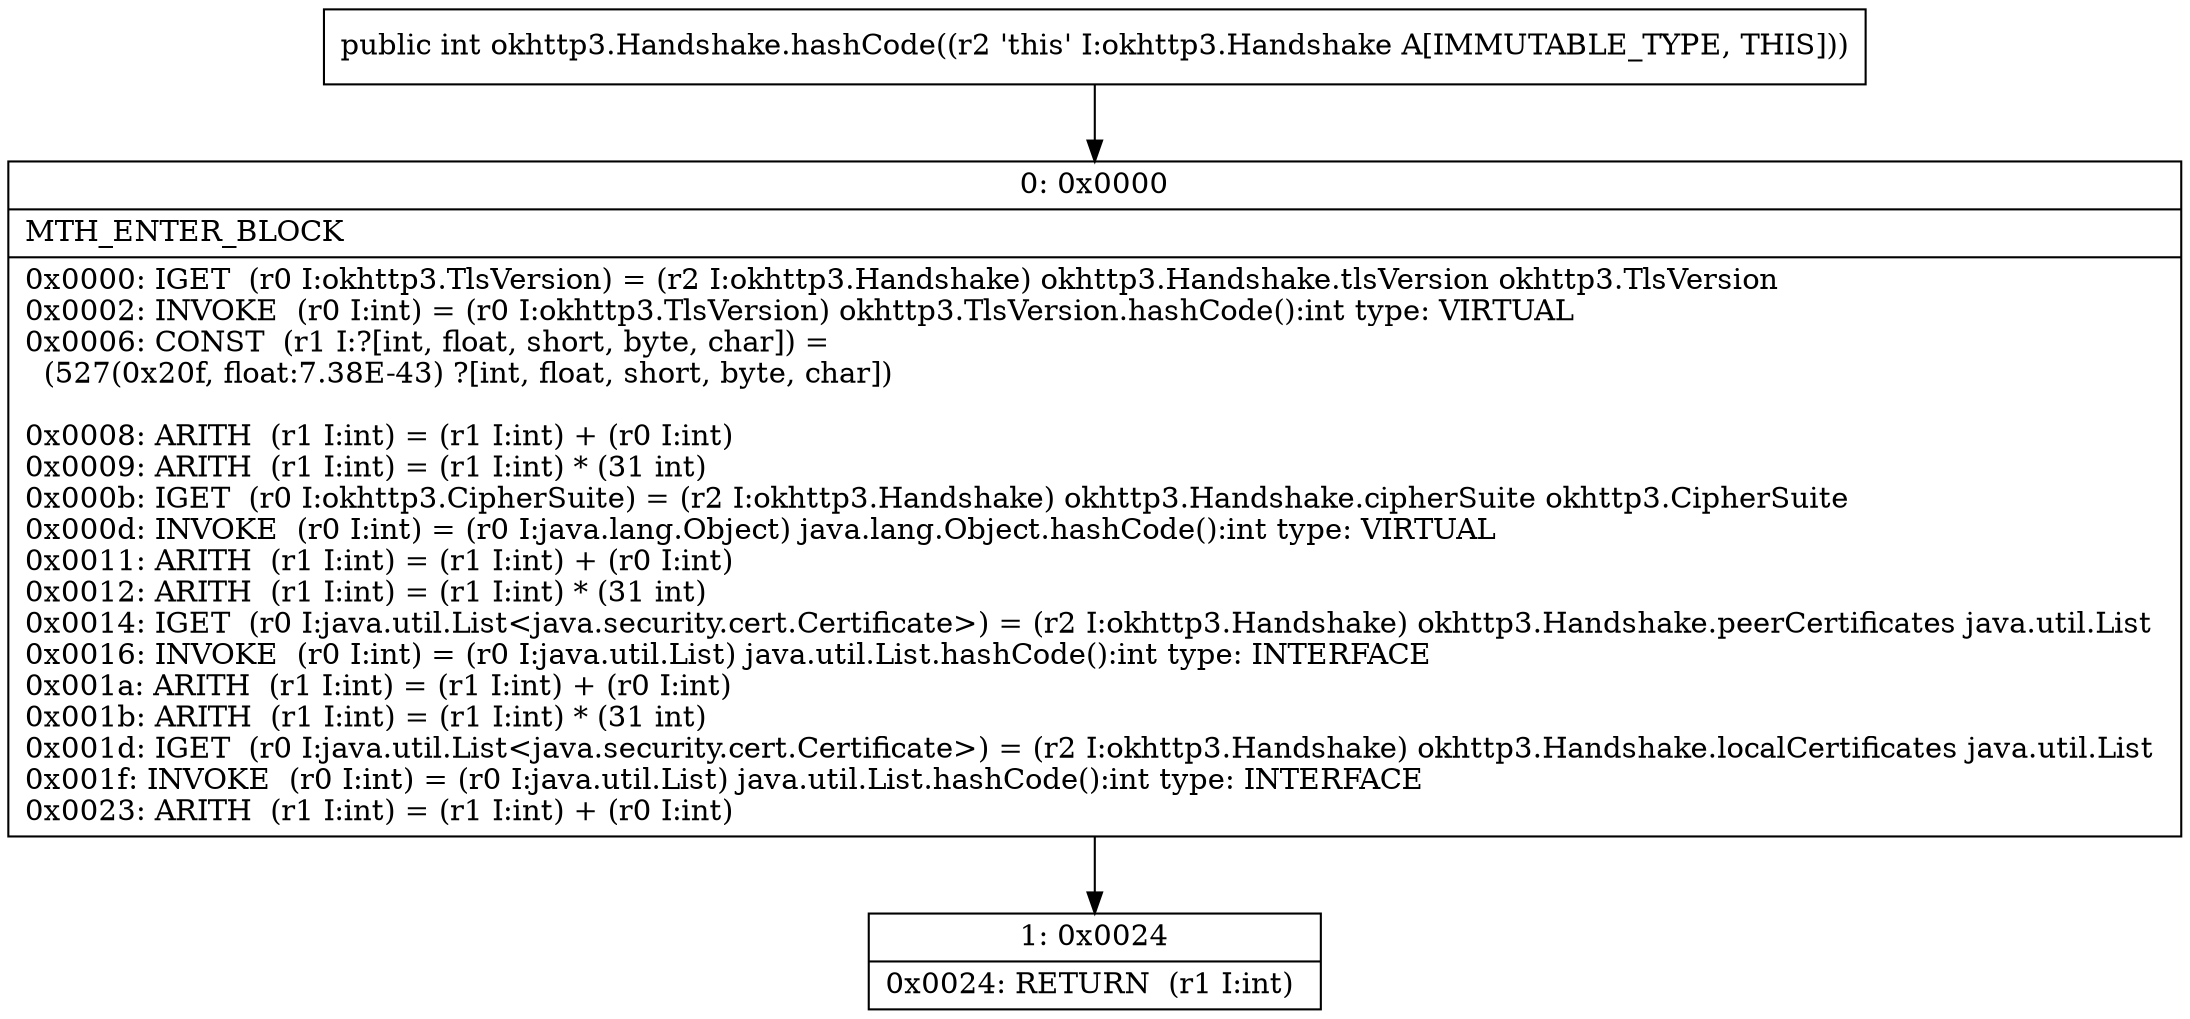 digraph "CFG forokhttp3.Handshake.hashCode()I" {
Node_0 [shape=record,label="{0\:\ 0x0000|MTH_ENTER_BLOCK\l|0x0000: IGET  (r0 I:okhttp3.TlsVersion) = (r2 I:okhttp3.Handshake) okhttp3.Handshake.tlsVersion okhttp3.TlsVersion \l0x0002: INVOKE  (r0 I:int) = (r0 I:okhttp3.TlsVersion) okhttp3.TlsVersion.hashCode():int type: VIRTUAL \l0x0006: CONST  (r1 I:?[int, float, short, byte, char]) = \l  (527(0x20f, float:7.38E\-43) ?[int, float, short, byte, char])\l \l0x0008: ARITH  (r1 I:int) = (r1 I:int) + (r0 I:int) \l0x0009: ARITH  (r1 I:int) = (r1 I:int) * (31 int) \l0x000b: IGET  (r0 I:okhttp3.CipherSuite) = (r2 I:okhttp3.Handshake) okhttp3.Handshake.cipherSuite okhttp3.CipherSuite \l0x000d: INVOKE  (r0 I:int) = (r0 I:java.lang.Object) java.lang.Object.hashCode():int type: VIRTUAL \l0x0011: ARITH  (r1 I:int) = (r1 I:int) + (r0 I:int) \l0x0012: ARITH  (r1 I:int) = (r1 I:int) * (31 int) \l0x0014: IGET  (r0 I:java.util.List\<java.security.cert.Certificate\>) = (r2 I:okhttp3.Handshake) okhttp3.Handshake.peerCertificates java.util.List \l0x0016: INVOKE  (r0 I:int) = (r0 I:java.util.List) java.util.List.hashCode():int type: INTERFACE \l0x001a: ARITH  (r1 I:int) = (r1 I:int) + (r0 I:int) \l0x001b: ARITH  (r1 I:int) = (r1 I:int) * (31 int) \l0x001d: IGET  (r0 I:java.util.List\<java.security.cert.Certificate\>) = (r2 I:okhttp3.Handshake) okhttp3.Handshake.localCertificates java.util.List \l0x001f: INVOKE  (r0 I:int) = (r0 I:java.util.List) java.util.List.hashCode():int type: INTERFACE \l0x0023: ARITH  (r1 I:int) = (r1 I:int) + (r0 I:int) \l}"];
Node_1 [shape=record,label="{1\:\ 0x0024|0x0024: RETURN  (r1 I:int) \l}"];
MethodNode[shape=record,label="{public int okhttp3.Handshake.hashCode((r2 'this' I:okhttp3.Handshake A[IMMUTABLE_TYPE, THIS])) }"];
MethodNode -> Node_0;
Node_0 -> Node_1;
}

